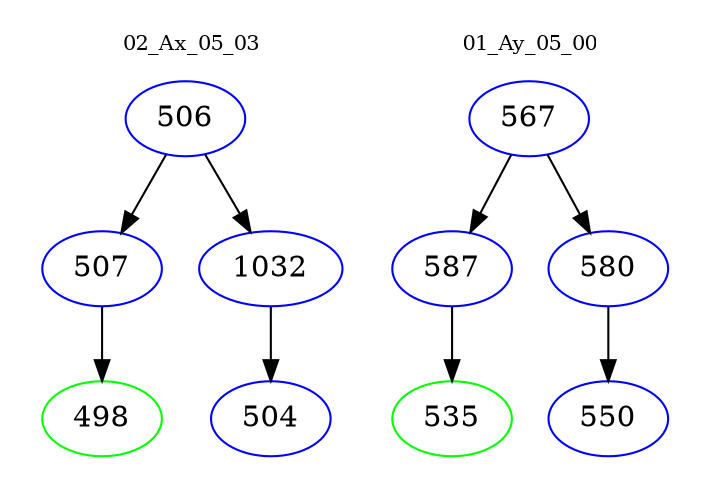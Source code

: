 digraph{
subgraph cluster_0 {
color = white
label = "02_Ax_05_03";
fontsize=10;
T0_506 [label="506", color="blue"]
T0_506 -> T0_507 [color="black"]
T0_507 [label="507", color="blue"]
T0_507 -> T0_498 [color="black"]
T0_498 [label="498", color="green"]
T0_506 -> T0_1032 [color="black"]
T0_1032 [label="1032", color="blue"]
T0_1032 -> T0_504 [color="black"]
T0_504 [label="504", color="blue"]
}
subgraph cluster_1 {
color = white
label = "01_Ay_05_00";
fontsize=10;
T1_567 [label="567", color="blue"]
T1_567 -> T1_587 [color="black"]
T1_587 [label="587", color="blue"]
T1_587 -> T1_535 [color="black"]
T1_535 [label="535", color="green"]
T1_567 -> T1_580 [color="black"]
T1_580 [label="580", color="blue"]
T1_580 -> T1_550 [color="black"]
T1_550 [label="550", color="blue"]
}
}
